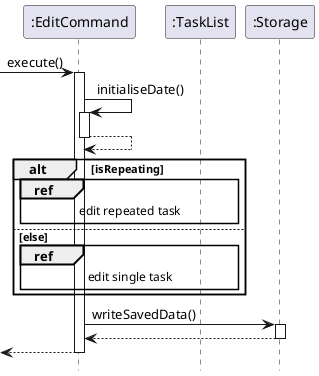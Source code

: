 @startuml
'https://plantuml.com/sequence-diagram

hide footbox
participant EditCommand as ":EditCommand"
participant TaskList as ":TaskList"
participant Storage as ":Storage"

[-> EditCommand ++: execute()
EditCommand -> EditCommand ++: initialiseDate()
EditCommand --> EditCommand --

alt isRepeating
   ref over EditCommand, TaskList : edit repeated task
else else
   ref over EditCommand, TaskList : edit single task
end

EditCommand -> Storage ++: writeSavedData()
Storage --> EditCommand --
return

@enduml